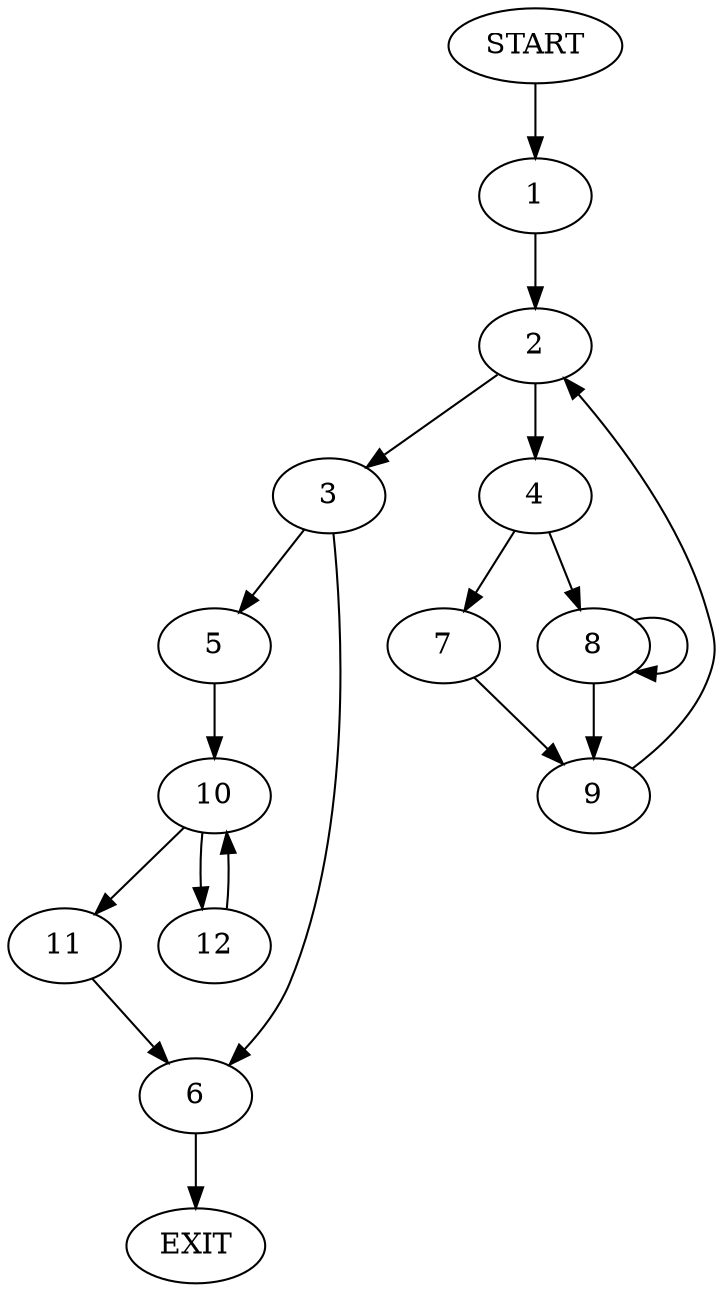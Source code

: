 digraph {
0 [label="START"]
13 [label="EXIT"]
0 -> 1
1 -> 2
2 -> 3
2 -> 4
3 -> 5
3 -> 6
4 -> 7
4 -> 8
7 -> 9
8 -> 9
8 -> 8
9 -> 2
5 -> 10
6 -> 13
10 -> 11
10 -> 12
11 -> 6
12 -> 10
}
